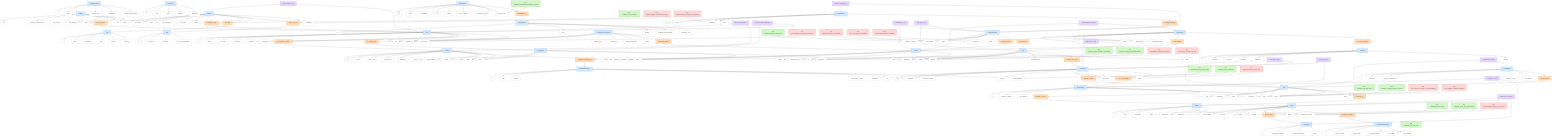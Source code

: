 graph TD

%% ====== Class Definitions (Colors) ======
classDef entity fill:#cfe8ff,stroke:#2a6fdb,stroke-width:1px;
classDef attribute fill:#ffffff,stroke:#999,stroke-width:1px,color:#333;
classDef relation fill:#ffd9b3,stroke:#ff8c00,stroke-width:1px;
classDef goal fill:#d1f7c4,stroke:#28a745,stroke-width:1px;
classDef condition fill:#ffd6d6,stroke:#d9534f,stroke-width:1px;
classDef decision fill:#e6d6ff,stroke:#6f42c1,stroke-width:1px;

%% ====== Entities ======
E_Project["Project"]:::entity
E_Team["Team"]:::entity
E_Worker["Worker"]:::entity
E_Feature["Feature"]:::entity
E_Skill["Skill"]:::entity
E_Role["Role"]:::entity
E_PO["ProductOwner"]:::entity
E_SM["ScrumMaster"]:::entity
E_PB["ProductBacklog"]:::entity
E_Sprint["Sprint"]:::entity
E_SPP["SprintPlanning"]:::entity
E_DS["DailyScrum"]:::entity
E_SR["SprintReview"]:::entity
E_SRE["SprintRetrospective"]:::entity
E_SBL["SprintBacklog"]:::entity
E_SG["SprintGoal"]:::entity
E_Epic["Epic"]:::entity
E_US["UserStory"]:::entity
E_TSK["Task"]:::entity
E_DEV["DevelopmentSnapshot"]:::entity
E_BL["Blocker"]:::entity
E_SH["Stakeholder"]:::entity
E_VEL["Velocity"]:::entity
E_REP["ReleasePlan"]:::entity
E_RM["Roadmap"]:::entity
E_SCB["ScrumBoard"]:::entity
E_FED["FeatureDocumentation"]:::entity

%% ====== Attributes (per entity) ======
%% Project
A_P_id["id"]:::attribute
A_P_name["name"]:::attribute
A_P_start["project_start"]:::attribute
A_P_end["project_end"]:::attribute
A_P_desc["description"]:::attribute
A_P_budget["budget"]:::attribute
A_P_status["status"]:::attribute
A_P_audience["target_audience"]:::attribute
A_P_priority["priority"]:::attribute
E_Project --> A_P_id
E_Project --> A_P_name
E_Project --> A_P_start
E_Project --> A_P_end
E_Project --> A_P_desc
E_Project --> A_P_budget
E_Project --> A_P_status
E_Project --> A_P_audience
E_Project --> A_P_priority

%% Team
A_T_id["id"]:::attribute
A_T_name["name"]:::attribute
A_T_size["team_size"]:::attribute
A_T_start["team_start"]:::attribute
A_T_status["team_status"]:::attribute
A_T_loc["location"]:::attribute
A_T_type["team_type"]:::attribute
E_Team --> A_T_id
E_Team --> A_T_name
E_Team --> A_T_size
E_Team --> A_T_start
E_Team --> A_T_status
E_Team --> A_T_loc
E_Team --> A_T_type

%% Worker
A_W_id["id"]:::attribute
A_W_name["name"]:::attribute
A_W_first["first_name"]:::attribute
A_W_email["email"]:::attribute
A_W_start["start_date"]:::attribute
A_W_status["status"]:::attribute
A_W_avail["availability"]:::attribute
E_Worker --> A_W_id
E_Worker --> A_W_name
E_Worker --> A_W_first
E_Worker --> A_W_email
E_Worker --> A_W_start
E_Worker --> A_W_status
E_Worker --> A_W_avail

%% Feature
A_F_id["id"]:::attribute
A_F_title["title"]:::attribute
A_F_desc["description"]:::attribute
A_F_status["status"]:::attribute
A_F_priority["priority"]:::attribute
A_F_eff["estimated_effort"]:::attribute
E_Feature --> A_F_id
E_Feature --> A_F_title
E_Feature --> A_F_desc
E_Feature --> A_F_status
E_Feature --> A_F_priority
E_Feature --> A_F_eff

%% Skill
A_S_id["id"]:::attribute
A_S_label["label"]:::attribute
A_S_desc["description"]:::attribute
A_S_level["level"]:::attribute
A_S_cert["certified"]:::attribute
A_S_cat["category"]:::attribute
E_Skill --> A_S_id
E_Skill --> A_S_label
E_Skill --> A_S_desc
E_Skill --> A_S_level
E_Skill --> A_S_cert
E_Skill --> A_S_cat

%% Role
A_R_id["id"]:::attribute
A_R_name["role_name"]:::attribute
A_R_desc["description"]:::attribute
A_R_area["area_of_responsibility"]:::attribute
E_Role --> A_R_id
E_Role --> A_R_name
E_Role --> A_R_desc
E_Role --> A_R_area

%% ProductOwner
A_PO_id["id"]:::attribute
A_PO_name["name"]:::attribute
A_PO_email["email"]:::attribute
A_PO_avail["availability"]:::attribute
E_PO --> A_PO_id
E_PO --> A_PO_name
E_PO --> A_PO_email
E_PO --> A_PO_avail

%% ScrumMaster
A_SM_id["id"]:::attribute
A_SM_name["name"]:::attribute
A_SM_email["email"]:::attribute
A_SM_exp["experience"]:::attribute
E_SM --> A_SM_id
E_SM --> A_SM_name
E_SM --> A_SM_email
E_SM --> A_SM_exp

%% ProductBacklog
A_PB_id["id"]:::attribute
A_PB_created["created_on"]:::attribute
A_PB_updated["last_updated"]:::attribute
A_PB_entries["number_of_entries"]:::attribute
A_PB_status["status"]:::attribute
E_PB --> A_PB_id
E_PB --> A_PB_created
E_PB --> A_PB_updated
E_PB --> A_PB_entries
E_PB --> A_PB_status

%% Sprint
A_SP_id["id"]:::attribute
A_SP_num["sprint_number"]:::attribute
A_SP_start["start_date"]:::attribute
A_SP_end["end_date"]:::attribute
A_SP_status["status"]:::attribute
A_SP_goal["achievement_of_goal"]:::attribute
E_Sprint --> A_SP_id
E_Sprint --> A_SP_num
E_Sprint --> A_SP_start
E_Sprint --> A_SP_end
E_Sprint --> A_SP_status
E_Sprint --> A_SP_goal

%% SprintPlanning
A_SPP_id["id"]:::attribute
A_SPP_date["date"]:::attribute
A_SPP_dur["duration_(min)"]:::attribute
A_SPP_mod["moderation"]:::attribute
A_SPP_out["outcome_documentation"]:::attribute
E_SPP --> A_SPP_id
E_SPP --> A_SPP_date
E_SPP --> A_SPP_dur
E_SPP --> A_SPP_mod
E_SPP --> A_SPP_out

%% DailyScrum
A_DS_id["id"]:::attribute
A_DS_date["date"]:::attribute
A_DS_time["time"]:::attribute
A_DS_dur["duration"]:::attribute
A_DS_mod["moderation"]:::attribute
E_DS --> A_DS_id
E_DS --> A_DS_date
E_DS --> A_DS_time
E_DS --> A_DS_dur
E_DS --> A_DS_mod

%% SprintReview
A_SR_id["id"]:::attribute
A_SR_date["date"]:::attribute
A_SR_dur["duration"]:::attribute
A_SR_fb["feedback_documentation"]:::attribute
A_SR_att["attendees_count"]:::attribute
E_SR --> A_SR_id
E_SR --> A_SR_date
E_SR --> A_SR_dur
E_SR --> A_SR_fb
E_SR --> A_SR_att

%% SprintRetrospective
A_SRE_id["id"]:::attribute
A_SRE_date["date"]:::attribute
A_SRE_dur["duration"]:::attribute
A_SRE_actions["improvement_actions"]:::attribute
A_SRE_sat["team_satisfaction"]:::attribute
A_SRE_mod["moderation"]:::attribute
E_SRE --> A_SRE_id
E_SRE --> A_SRE_date
E_SRE --> A_SRE_dur
E_SRE --> A_SRE_actions
E_SRE --> A_SRE_sat
E_SRE --> A_SRE_mod

%% SprintBacklog
A_SBL_id["id"]:::attribute
A_SBL_tasks["number_of_tasks"]:::attribute
A_SBL_updated["last_updated"]:::attribute
A_SBL_status["status"]:::attribute
A_SBL_eff["total_effort"]:::attribute
E_SBL --> A_SBL_id
E_SBL --> A_SBL_tasks
E_SBL --> A_SBL_updated
E_SBL --> A_SBL_status
E_SBL --> A_SBL_eff

%% SprintGoal
A_SG_id["id"]:::attribute
A_SG_obj["objective_description"]:::attribute
A_SG_status["achievement_status"]:::attribute
A_SG_benefit["benefit"]:::attribute
E_SG --> A_SG_id
E_SG --> A_SG_obj
E_SG --> A_SG_status
E_SG --> A_SG_benefit

%% Epic
A_EPC_id["id"]:::attribute
A_EPC_title["title"]:::attribute
A_EPC_desc["description"]:::attribute
A_EPC_pri["priority"]:::attribute
A_EPC_status["status"]:::attribute
A_EPC_eff["estimated_effort"]:::attribute
E_Epic --> A_EPC_id
E_Epic --> A_EPC_title
E_Epic --> A_EPC_desc
E_Epic --> A_EPC_pri
E_Epic --> A_EPC_status
E_Epic --> A_EPC_eff

%% UserStory
A_US_id["id"]:::attribute
A_US_title["title"]:::attribute
A_US_desc["description"]:::attribute
A_US_acc["acceptance_criteria"]:::attribute
A_US_pri["priority"]:::attribute
A_US_sp["story_points"]:::attribute
A_US_status["status"]:::attribute
E_US --> A_US_id
E_US --> A_US_title
E_US --> A_US_desc
E_US --> A_US_acc
E_US --> A_US_pri
E_US --> A_US_sp
E_US --> A_US_status

%% Task
A_TSK_id["id"]:::attribute
A_TSK_title["title"]:::attribute
A_TSK_desc["description"]:::attribute
A_TSK_status["status"]:::attribute
A_TSK_eff["effort"]:::attribute
A_TSK_type["type"]:::attribute
E_TSK --> A_TSK_id
E_TSK --> A_TSK_title
E_TSK --> A_TSK_desc
E_TSK --> A_TSK_status
E_TSK --> A_TSK_eff
E_TSK --> A_TSK_type

%% DevelopmentSnapshot
A_DEV_id["id"]:::attribute
A_DEV_ver["version_number"]:::attribute
A_DEV_date["creation_date"]:::attribute
A_DEV_test["test_status"]:::attribute
A_DEV_target["deployment_target"]:::attribute
A_DEV_doc["documentation"]:::attribute
E_DEV --> A_DEV_id
E_DEV --> A_DEV_ver
E_DEV --> A_DEV_date
E_DEV --> A_DEV_test
E_DEV --> A_DEV_target
E_DEV --> A_DEV_doc

%% Blocker
A_BL_id["id"]:::attribute
A_BL_title["title"]:::attribute
A_BL_desc["description"]:::attribute
A_BL_sev["severity"]:::attribute
A_BL_status["status"]:::attribute
A_BL_det["detected_on"]:::attribute
A_BL_res["resolved_on"]:::attribute
E_BL --> A_BL_id
E_BL --> A_BL_title
E_BL --> A_BL_desc
E_BL --> A_BL_sev
E_BL --> A_BL_status
E_BL --> A_BL_det
E_BL --> A_BL_res

%% Stakeholder
A_SH_id["id"]:::attribute
A_SH_name["name"]:::attribute
A_SH_org["organization"]:::attribute
A_SH_role["role"]:::attribute
A_SH_email["email"]:::attribute
A_SH_area["area_of_interest"]:::attribute
A_SH_inf["influence_level"]:::attribute
A_SH_rel["relevance_to_feature"]:::attribute
E_SH --> A_SH_id
E_SH --> A_SH_name
E_SH --> A_SH_org
E_SH --> A_SH_role
E_SH --> A_SH_email
E_SH --> A_SH_area
E_SH --> A_SH_inf
E_SH --> A_SH_rel

%% Velocity
A_VEL_id["id"]:::attribute
A_VEL_n["number_of_sprints_used"]:::attribute
A_VEL_avg["avg._story_points"]:::attribute
A_VEL_max["max_velocity"]:::attribute
A_VEL_min["min_velocity"]:::attribute
A_VEL_trend["trend"]:::attribute
E_VEL --> A_VEL_id
E_VEL --> A_VEL_n
E_VEL --> A_VEL_avg
E_VEL --> A_VEL_max
E_VEL --> A_VEL_min
E_VEL --> A_VEL_trend

%% ReleasePlan
A_REP_id["id"]:::attribute
A_REP_ver["version"]:::attribute
A_REP_date["planned_date"]:::attribute
A_REP_inc["included_features"]:::attribute
A_REP_status["status"]:::attribute
E_REP --> A_REP_id
E_REP --> A_REP_ver
E_REP --> A_REP_date
E_REP --> A_REP_inc
E_REP --> A_REP_status

%% Roadmap
A_RM_id["id"]:::attribute
A_RM_start["start_date"]:::attribute
A_RM_end["end_date"]:::attribute
A_RM_mil["milestones"]:::attribute
A_RM_obj["objectives"]:::attribute
A_RM_ver["versions"]:::attribute
E_RM --> A_RM_id
E_RM --> A_RM_start
E_RM --> A_RM_end
E_RM --> A_RM_mil
E_RM --> A_RM_obj
E_RM --> A_RM_ver

%% ScrumBoard
A_SCB_id["id"]:::attribute
A_SCB_type["board_type"]:::attribute
A_SCB_cols["columns_(todo/done...)"]:::attribute
A_SCB_cards["number_of_cards"]:::attribute
A_SCB_updated["last_updated"]:::attribute
E_SCB --> A_SCB_id
E_SCB --> A_SCB_type
E_SCB --> A_SCB_cols
E_SCB --> A_SCB_cards
E_SCB --> A_SCB_updated

%% FeatureDocumentation
A_FED_id["id"]:::attribute
A_FED_title["title"]:::attribute
A_FED_desc["description"]:::attribute
A_FED_date["creation_date"]:::attribute
A_FED_ch["change_log"]:::attribute
A_FED_link["linked_requirements"]:::attribute
A_FED_author["author"]:::attribute
E_FED --> A_FED_id
E_FED --> A_FED_title
E_FED --> A_FED_desc
E_FED --> A_FED_date
E_FED --> A_FED_ch
E_FED --> A_FED_link
E_FED --> A_FED_author

%% ====== Relationships (as orange nodes connecting entities) ======
R1["is_assigned_to_project"]:::relation
E_Team --> R1 --> E_Project

R2["belongs_to_team"]:::relation
E_Worker --> R2 --> E_Team

R3["has_skill"]:::relation
E_Worker --> R3 --> E_Skill

R4["takes_on_role"]:::relation
E_Worker --> R4 --> E_Role

R5["manages_backlog"]:::relation
E_PO --> R5 --> E_PB

R6["is_supported_by"]:::relation
E_Team --> R6 --> E_SM

R7["contains_feature"]:::relation
E_PB --> R7 --> E_Feature

R8["contains_epic"]:::relation
E_PB --> R8 --> E_Epic

R9["contains_user_story"]:::relation
E_Epic --> R9 --> E_US

R10["consists_of_tasks"]:::relation
E_US --> R10 --> E_TSK

R11["is_in_sprint_backlog"]:::relation
E_US --> R11 --> E_SBL

R12["belongs_to_sprint"]:::relation
E_SBL --> R12 --> E_Sprint

R13["pursues_goal"]:::relation
E_Sprint --> R13 --> E_SG

R14["contains_tasks"]:::relation
E_SCB --> R14 --> E_TSK

R15["documents_feature"]:::relation
E_FED --> R15 --> E_Feature

R16["is_blocked_by"]:::relation
E_TSK --> R16 --> E_BL

R17["participates_in"]:::relation
E_SH --> R17 --> E_SR

R18["moderates_retrospective"]:::relation
E_SM --> R18 --> E_SRE

R19["refers_to_team"]:::relation
E_VEL --> R19 --> E_Team

R20["plans_release"]:::relation
E_REP --> R20 --> E_Feature

R21["is_part_of_roadmap"]:::relation
E_REP --> R21 --> E_RM

R22["generates_snapshot"]:::relation
E_Sprint --> R22 --> E_DEV

%% ====== Goals (green) and links to relevant attributes ======
G0["G0 maximize_delivered_story_points"]:::goal
G0 --> A_US_sp

G1["G1 minimize_total_task_effort"]:::goal
G1 --> A_TSK_eff

G2["G2 minimize_blocker_impact"]:::goal
G2 --> A_BL_sev

G3["G3 maximize_sprint_goal_achievement"]:::goal
G3 --> A_SP_goal

G4["G4 maximize_team_velocity"]:::goal
G4 --> A_VEL_avg

G5["G5 minimize_product_backlog_size"]:::goal
G5 --> A_PB_entries

G6["G6 minimize_project_budget_consumption"]:::goal
G6 --> A_P_budget

G7["G7 maximize_priority_of_released_features"]:::goal
G7 --> A_F_priority

G8["G8 maximize_stakeholder_participation_impact"]:::goal
G8 --> A_SH_inf

G9["G9 maximize_team_satisfaction"]:::goal
G9 --> A_SRE_sat

G10["G10 minimize_unfinished_tasks_on_board"]:::goal
G10 --> A_TSK_status

G11["G11 maximize_test_pass_rate"]:::goal
G11 --> A_DEV_test

%% ====== Conditions (red) and links to attributes/entities they reference ======
C0n["C0 team_assigned_to_exactly_one_project"]:::condition
C0n --> A_T_status

C1n["C1 worker_belongs_to_exactly_one_team"]:::condition
C1n --> A_W_avail

C2n["C2 scrummaster_supports_one_team"]:::condition
C2n --> A_SM_exp

C3n["C3 product_owner_manages_one_backlog"]:::condition
C3n --> A_PO_avail

C4n["C4 feature_in_at_most_one_backlog"]:::condition
C4n --> A_PB_status

C5n["C5 epic_in_at_most_one_backlog"]:::condition
C5n --> A_PB_updated

C6n["C6 user_story_in_exactly_one_epic"]:::condition
C6n --> A_EPC_status

C7n["C7 task_in_exactly_one_user_story"]:::condition
C7n --> A_US_status

C8n["C8 user_story_in_at_most_one_sprint_backlog"]:::condition
C8n --> A_SBL_status

C9n["C9 sprint_backlog_belongs_to_one_sprint"]:::condition
C9n --> A_SP_status

C10n["C10 sprint_backlog_capacity_respected"]:::condition
C10n --> A_SBL_eff

C11n["C11 release_only_features_in_backlog"]:::condition
C11n --> A_REP_status

%% ====== Decision Variables (purple) and links to relevant entities ======
DV0["DV0 x_team_project"]:::decision
DV0 --- E_Team
DV0 --- E_Project

DV1["DV1 y_worker_team"]:::decision
DV1 --- E_Worker
DV1 --- E_Team

DV2["DV2 sm_team_assignment"]:::decision
DV2 --- E_SM
DV2 --- E_Team

DV3["DV3 po_manages_pb"]:::decision
DV3 --- E_PO
DV3 --- E_PB

DV4["DV4 feature_in_pb"]:::decision
DV4 --- E_Feature
DV4 --- E_PB

DV5["DV5 epic_in_pb"]:::decision
DV5 --- E_Epic
DV5 --- E_PB

DV6["DV6 story_in_epic"]:::decision
DV6 --- E_US
DV6 --- E_Epic

DV7["DV7 task_in_story"]:::decision
DV7 --- E_TSK
DV7 --- E_US

DV8["DV8 story_in_sbl"]:::decision
DV8 --- E_US
DV8 --- E_SBL

DV9["DV9 sbl_in_sprint"]:::decision
DV9 --- E_SBL
DV9 --- E_Sprint

DV10["DV10 task_on_board"]:::decision
DV10 --- E_TSK
DV10 --- E_SCB

DV11["DV11 feature_in_release"]:::decision
DV11 --- E_Feature
DV11 --- E_REP

DV12["DV12 pursue_sp_goal"]:::decision
DV12 --- E_Sprint
DV12 --- E_SG